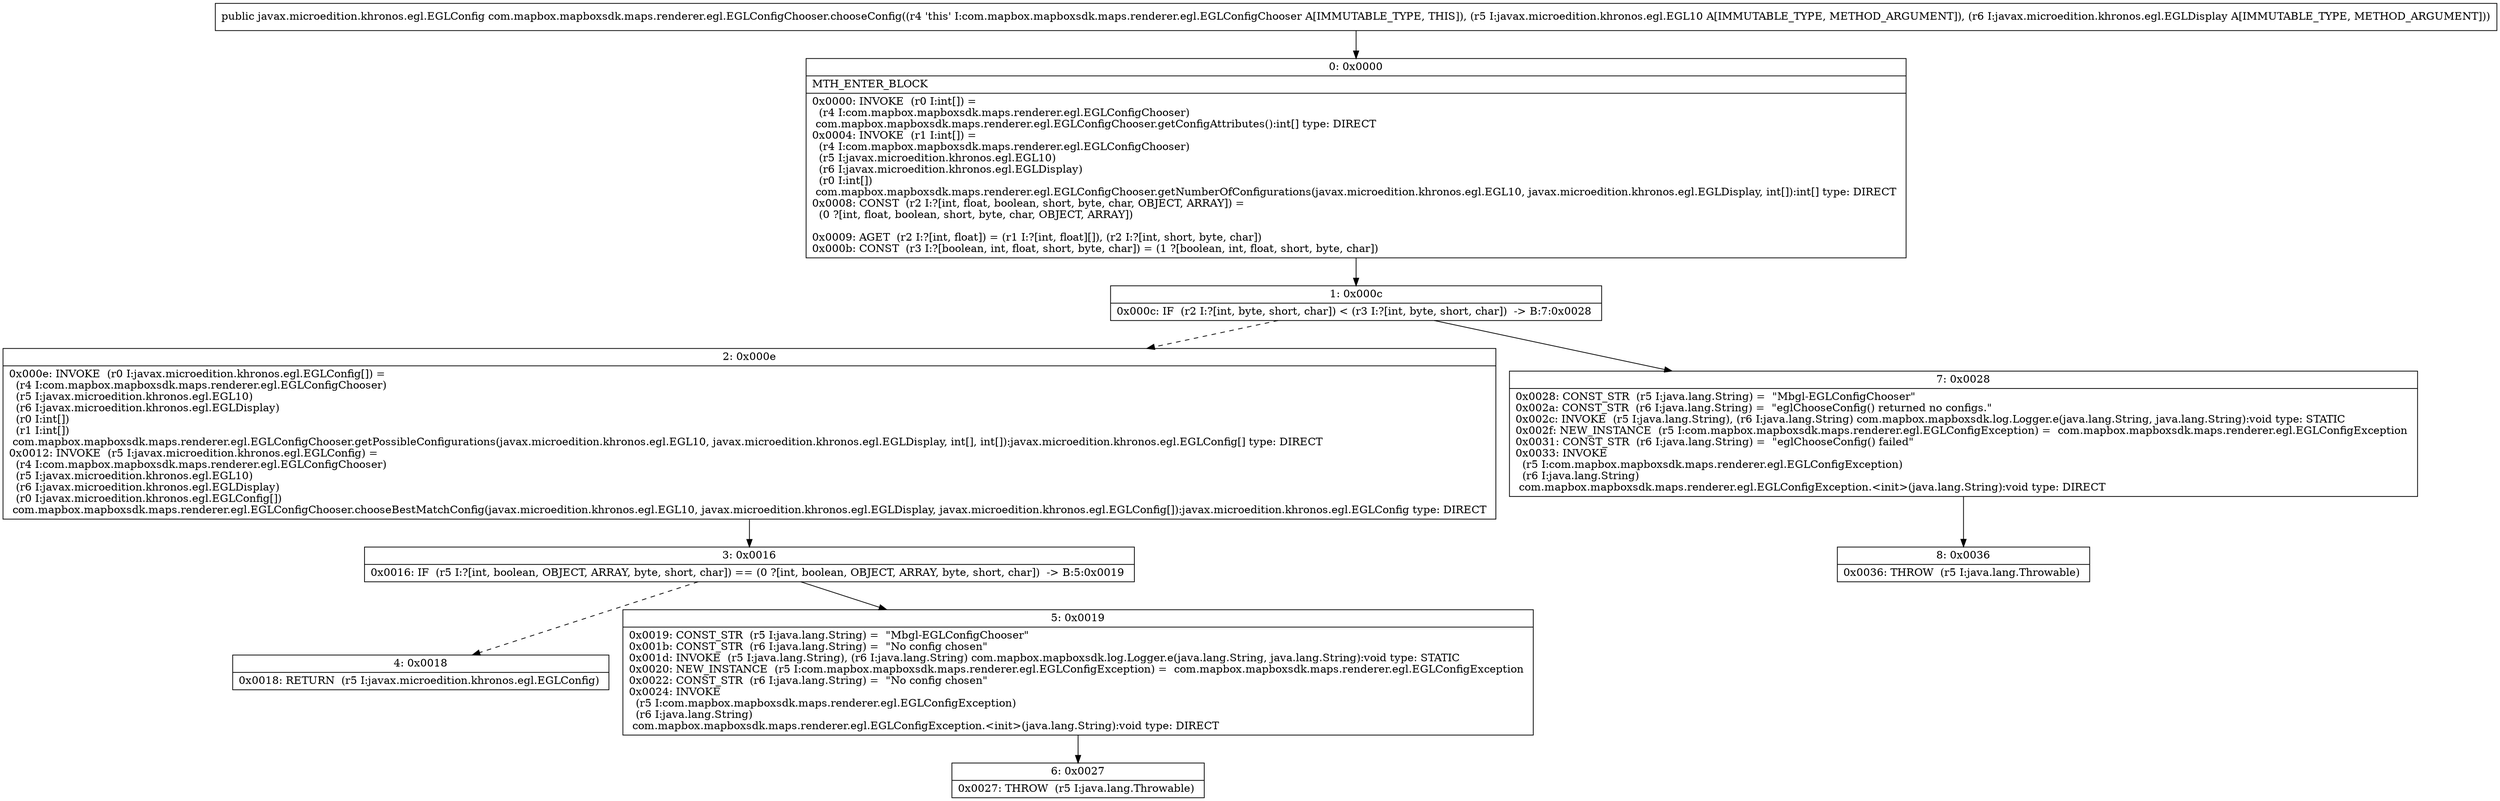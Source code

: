 digraph "CFG forcom.mapbox.mapboxsdk.maps.renderer.egl.EGLConfigChooser.chooseConfig(Ljavax\/microedition\/khronos\/egl\/EGL10;Ljavax\/microedition\/khronos\/egl\/EGLDisplay;)Ljavax\/microedition\/khronos\/egl\/EGLConfig;" {
Node_0 [shape=record,label="{0\:\ 0x0000|MTH_ENTER_BLOCK\l|0x0000: INVOKE  (r0 I:int[]) = \l  (r4 I:com.mapbox.mapboxsdk.maps.renderer.egl.EGLConfigChooser)\l com.mapbox.mapboxsdk.maps.renderer.egl.EGLConfigChooser.getConfigAttributes():int[] type: DIRECT \l0x0004: INVOKE  (r1 I:int[]) = \l  (r4 I:com.mapbox.mapboxsdk.maps.renderer.egl.EGLConfigChooser)\l  (r5 I:javax.microedition.khronos.egl.EGL10)\l  (r6 I:javax.microedition.khronos.egl.EGLDisplay)\l  (r0 I:int[])\l com.mapbox.mapboxsdk.maps.renderer.egl.EGLConfigChooser.getNumberOfConfigurations(javax.microedition.khronos.egl.EGL10, javax.microedition.khronos.egl.EGLDisplay, int[]):int[] type: DIRECT \l0x0008: CONST  (r2 I:?[int, float, boolean, short, byte, char, OBJECT, ARRAY]) = \l  (0 ?[int, float, boolean, short, byte, char, OBJECT, ARRAY])\l \l0x0009: AGET  (r2 I:?[int, float]) = (r1 I:?[int, float][]), (r2 I:?[int, short, byte, char]) \l0x000b: CONST  (r3 I:?[boolean, int, float, short, byte, char]) = (1 ?[boolean, int, float, short, byte, char]) \l}"];
Node_1 [shape=record,label="{1\:\ 0x000c|0x000c: IF  (r2 I:?[int, byte, short, char]) \< (r3 I:?[int, byte, short, char])  \-\> B:7:0x0028 \l}"];
Node_2 [shape=record,label="{2\:\ 0x000e|0x000e: INVOKE  (r0 I:javax.microedition.khronos.egl.EGLConfig[]) = \l  (r4 I:com.mapbox.mapboxsdk.maps.renderer.egl.EGLConfigChooser)\l  (r5 I:javax.microedition.khronos.egl.EGL10)\l  (r6 I:javax.microedition.khronos.egl.EGLDisplay)\l  (r0 I:int[])\l  (r1 I:int[])\l com.mapbox.mapboxsdk.maps.renderer.egl.EGLConfigChooser.getPossibleConfigurations(javax.microedition.khronos.egl.EGL10, javax.microedition.khronos.egl.EGLDisplay, int[], int[]):javax.microedition.khronos.egl.EGLConfig[] type: DIRECT \l0x0012: INVOKE  (r5 I:javax.microedition.khronos.egl.EGLConfig) = \l  (r4 I:com.mapbox.mapboxsdk.maps.renderer.egl.EGLConfigChooser)\l  (r5 I:javax.microedition.khronos.egl.EGL10)\l  (r6 I:javax.microedition.khronos.egl.EGLDisplay)\l  (r0 I:javax.microedition.khronos.egl.EGLConfig[])\l com.mapbox.mapboxsdk.maps.renderer.egl.EGLConfigChooser.chooseBestMatchConfig(javax.microedition.khronos.egl.EGL10, javax.microedition.khronos.egl.EGLDisplay, javax.microedition.khronos.egl.EGLConfig[]):javax.microedition.khronos.egl.EGLConfig type: DIRECT \l}"];
Node_3 [shape=record,label="{3\:\ 0x0016|0x0016: IF  (r5 I:?[int, boolean, OBJECT, ARRAY, byte, short, char]) == (0 ?[int, boolean, OBJECT, ARRAY, byte, short, char])  \-\> B:5:0x0019 \l}"];
Node_4 [shape=record,label="{4\:\ 0x0018|0x0018: RETURN  (r5 I:javax.microedition.khronos.egl.EGLConfig) \l}"];
Node_5 [shape=record,label="{5\:\ 0x0019|0x0019: CONST_STR  (r5 I:java.lang.String) =  \"Mbgl\-EGLConfigChooser\" \l0x001b: CONST_STR  (r6 I:java.lang.String) =  \"No config chosen\" \l0x001d: INVOKE  (r5 I:java.lang.String), (r6 I:java.lang.String) com.mapbox.mapboxsdk.log.Logger.e(java.lang.String, java.lang.String):void type: STATIC \l0x0020: NEW_INSTANCE  (r5 I:com.mapbox.mapboxsdk.maps.renderer.egl.EGLConfigException) =  com.mapbox.mapboxsdk.maps.renderer.egl.EGLConfigException \l0x0022: CONST_STR  (r6 I:java.lang.String) =  \"No config chosen\" \l0x0024: INVOKE  \l  (r5 I:com.mapbox.mapboxsdk.maps.renderer.egl.EGLConfigException)\l  (r6 I:java.lang.String)\l com.mapbox.mapboxsdk.maps.renderer.egl.EGLConfigException.\<init\>(java.lang.String):void type: DIRECT \l}"];
Node_6 [shape=record,label="{6\:\ 0x0027|0x0027: THROW  (r5 I:java.lang.Throwable) \l}"];
Node_7 [shape=record,label="{7\:\ 0x0028|0x0028: CONST_STR  (r5 I:java.lang.String) =  \"Mbgl\-EGLConfigChooser\" \l0x002a: CONST_STR  (r6 I:java.lang.String) =  \"eglChooseConfig() returned no configs.\" \l0x002c: INVOKE  (r5 I:java.lang.String), (r6 I:java.lang.String) com.mapbox.mapboxsdk.log.Logger.e(java.lang.String, java.lang.String):void type: STATIC \l0x002f: NEW_INSTANCE  (r5 I:com.mapbox.mapboxsdk.maps.renderer.egl.EGLConfigException) =  com.mapbox.mapboxsdk.maps.renderer.egl.EGLConfigException \l0x0031: CONST_STR  (r6 I:java.lang.String) =  \"eglChooseConfig() failed\" \l0x0033: INVOKE  \l  (r5 I:com.mapbox.mapboxsdk.maps.renderer.egl.EGLConfigException)\l  (r6 I:java.lang.String)\l com.mapbox.mapboxsdk.maps.renderer.egl.EGLConfigException.\<init\>(java.lang.String):void type: DIRECT \l}"];
Node_8 [shape=record,label="{8\:\ 0x0036|0x0036: THROW  (r5 I:java.lang.Throwable) \l}"];
MethodNode[shape=record,label="{public javax.microedition.khronos.egl.EGLConfig com.mapbox.mapboxsdk.maps.renderer.egl.EGLConfigChooser.chooseConfig((r4 'this' I:com.mapbox.mapboxsdk.maps.renderer.egl.EGLConfigChooser A[IMMUTABLE_TYPE, THIS]), (r5 I:javax.microedition.khronos.egl.EGL10 A[IMMUTABLE_TYPE, METHOD_ARGUMENT]), (r6 I:javax.microedition.khronos.egl.EGLDisplay A[IMMUTABLE_TYPE, METHOD_ARGUMENT])) }"];
MethodNode -> Node_0;
Node_0 -> Node_1;
Node_1 -> Node_2[style=dashed];
Node_1 -> Node_7;
Node_2 -> Node_3;
Node_3 -> Node_4[style=dashed];
Node_3 -> Node_5;
Node_5 -> Node_6;
Node_7 -> Node_8;
}

